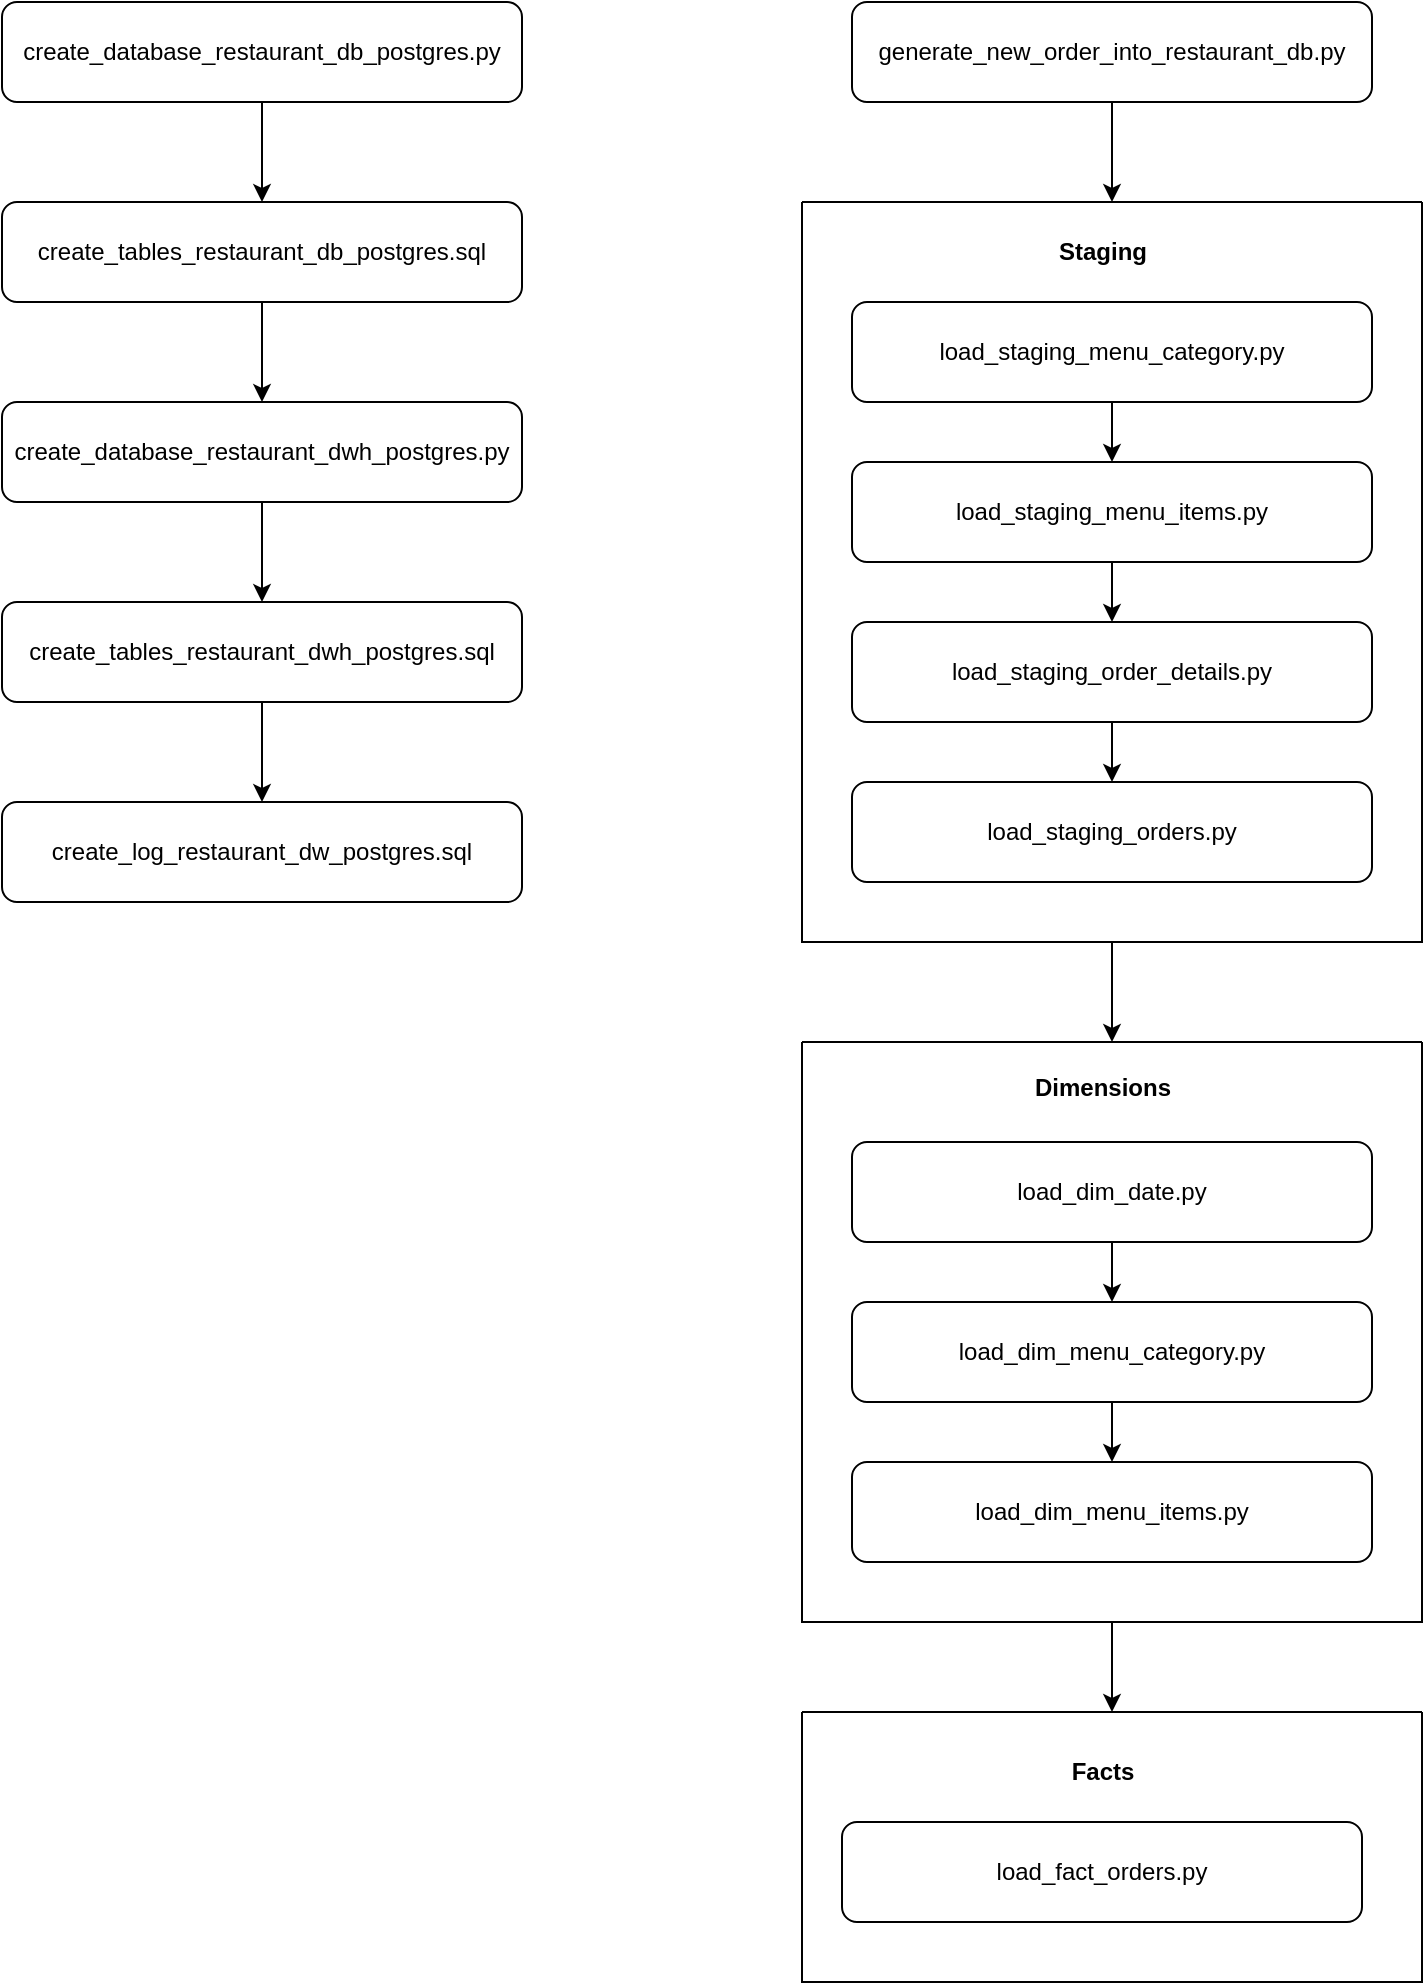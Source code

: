 <mxfile version="24.2.1" type="device">
  <diagram name="Page-1" id="-emEL0zxn9aF9Gu9s6Bu">
    <mxGraphModel dx="1235" dy="624" grid="1" gridSize="10" guides="1" tooltips="1" connect="1" arrows="1" fold="1" page="1" pageScale="1" pageWidth="850" pageHeight="1100" math="0" shadow="0">
      <root>
        <mxCell id="0" />
        <mxCell id="1" parent="0" />
        <mxCell id="imMgiVqY5En_bpLmBLoy-29" style="edgeStyle=orthogonalEdgeStyle;rounded=0;orthogonalLoop=1;jettySize=auto;html=1;entryX=0.5;entryY=0;entryDx=0;entryDy=0;" edge="1" parent="1" source="imMgiVqY5En_bpLmBLoy-1" target="imMgiVqY5En_bpLmBLoy-27">
          <mxGeometry relative="1" as="geometry">
            <mxPoint x="610" y="120" as="targetPoint" />
          </mxGeometry>
        </mxCell>
        <mxCell id="imMgiVqY5En_bpLmBLoy-1" value="generate_new_order_into_restaurant_db.py" style="rounded=1;whiteSpace=wrap;html=1;" vertex="1" parent="1">
          <mxGeometry x="465" y="40" width="260" height="50" as="geometry" />
        </mxCell>
        <mxCell id="imMgiVqY5En_bpLmBLoy-10" style="edgeStyle=orthogonalEdgeStyle;rounded=0;orthogonalLoop=1;jettySize=auto;html=1;entryX=0.5;entryY=0;entryDx=0;entryDy=0;" edge="1" parent="1" source="imMgiVqY5En_bpLmBLoy-3" target="imMgiVqY5En_bpLmBLoy-6">
          <mxGeometry relative="1" as="geometry" />
        </mxCell>
        <mxCell id="imMgiVqY5En_bpLmBLoy-3" value="create_database_restaurant_db_postgres.py" style="rounded=1;whiteSpace=wrap;html=1;" vertex="1" parent="1">
          <mxGeometry x="40" y="40" width="260" height="50" as="geometry" />
        </mxCell>
        <mxCell id="imMgiVqY5En_bpLmBLoy-12" style="edgeStyle=orthogonalEdgeStyle;rounded=0;orthogonalLoop=1;jettySize=auto;html=1;" edge="1" parent="1" source="imMgiVqY5En_bpLmBLoy-5" target="imMgiVqY5En_bpLmBLoy-8">
          <mxGeometry relative="1" as="geometry" />
        </mxCell>
        <mxCell id="imMgiVqY5En_bpLmBLoy-5" value="create_database_restaurant_dwh_postgres.py" style="rounded=1;whiteSpace=wrap;html=1;" vertex="1" parent="1">
          <mxGeometry x="40" y="240" width="260" height="50" as="geometry" />
        </mxCell>
        <mxCell id="imMgiVqY5En_bpLmBLoy-11" style="edgeStyle=orthogonalEdgeStyle;rounded=0;orthogonalLoop=1;jettySize=auto;html=1;" edge="1" parent="1" source="imMgiVqY5En_bpLmBLoy-6" target="imMgiVqY5En_bpLmBLoy-5">
          <mxGeometry relative="1" as="geometry" />
        </mxCell>
        <mxCell id="imMgiVqY5En_bpLmBLoy-6" value="create_tables_restaurant_db_postgres.sql" style="rounded=1;whiteSpace=wrap;html=1;" vertex="1" parent="1">
          <mxGeometry x="40" y="140" width="260" height="50" as="geometry" />
        </mxCell>
        <mxCell id="imMgiVqY5En_bpLmBLoy-13" style="edgeStyle=orthogonalEdgeStyle;rounded=0;orthogonalLoop=1;jettySize=auto;html=1;entryX=0.5;entryY=0;entryDx=0;entryDy=0;" edge="1" parent="1" source="imMgiVqY5En_bpLmBLoy-8" target="imMgiVqY5En_bpLmBLoy-9">
          <mxGeometry relative="1" as="geometry" />
        </mxCell>
        <mxCell id="imMgiVqY5En_bpLmBLoy-8" value="create_tables_restaurant_dwh_postgres.sql" style="rounded=1;whiteSpace=wrap;html=1;" vertex="1" parent="1">
          <mxGeometry x="40" y="340" width="260" height="50" as="geometry" />
        </mxCell>
        <mxCell id="imMgiVqY5En_bpLmBLoy-9" value="create_log_restaurant_dw_postgres.sql" style="rounded=1;whiteSpace=wrap;html=1;" vertex="1" parent="1">
          <mxGeometry x="40" y="440" width="260" height="50" as="geometry" />
        </mxCell>
        <mxCell id="imMgiVqY5En_bpLmBLoy-32" style="edgeStyle=orthogonalEdgeStyle;rounded=0;orthogonalLoop=1;jettySize=auto;html=1;exitX=0.5;exitY=1;exitDx=0;exitDy=0;entryX=0.5;entryY=0;entryDx=0;entryDy=0;" edge="1" parent="1" source="imMgiVqY5En_bpLmBLoy-27" target="imMgiVqY5En_bpLmBLoy-30">
          <mxGeometry relative="1" as="geometry" />
        </mxCell>
        <mxCell id="imMgiVqY5En_bpLmBLoy-27" value="" style="swimlane;startSize=0;" vertex="1" parent="1">
          <mxGeometry x="440" y="140" width="310" height="370" as="geometry">
            <mxRectangle x="440" y="140" width="50" height="40" as="alternateBounds" />
          </mxGeometry>
        </mxCell>
        <mxCell id="imMgiVqY5En_bpLmBLoy-28" value="&lt;b&gt;Staging&lt;/b&gt;" style="text;html=1;align=center;verticalAlign=middle;resizable=0;points=[];autosize=1;strokeColor=none;fillColor=none;" vertex="1" parent="imMgiVqY5En_bpLmBLoy-27">
          <mxGeometry x="115" y="10" width="70" height="30" as="geometry" />
        </mxCell>
        <mxCell id="imMgiVqY5En_bpLmBLoy-24" style="edgeStyle=orthogonalEdgeStyle;rounded=0;orthogonalLoop=1;jettySize=auto;html=1;entryX=0.5;entryY=0;entryDx=0;entryDy=0;" edge="1" parent="imMgiVqY5En_bpLmBLoy-27" source="imMgiVqY5En_bpLmBLoy-14" target="imMgiVqY5En_bpLmBLoy-15">
          <mxGeometry relative="1" as="geometry" />
        </mxCell>
        <mxCell id="imMgiVqY5En_bpLmBLoy-14" value="load_staging_menu_category.py" style="rounded=1;whiteSpace=wrap;html=1;" vertex="1" parent="imMgiVqY5En_bpLmBLoy-27">
          <mxGeometry x="25" y="50" width="260" height="50" as="geometry" />
        </mxCell>
        <mxCell id="imMgiVqY5En_bpLmBLoy-25" style="edgeStyle=orthogonalEdgeStyle;rounded=0;orthogonalLoop=1;jettySize=auto;html=1;exitX=0.5;exitY=1;exitDx=0;exitDy=0;entryX=0.5;entryY=0;entryDx=0;entryDy=0;" edge="1" parent="imMgiVqY5En_bpLmBLoy-27" source="imMgiVqY5En_bpLmBLoy-15" target="imMgiVqY5En_bpLmBLoy-16">
          <mxGeometry relative="1" as="geometry" />
        </mxCell>
        <mxCell id="imMgiVqY5En_bpLmBLoy-15" value="load_staging_menu_items.py" style="rounded=1;whiteSpace=wrap;html=1;" vertex="1" parent="imMgiVqY5En_bpLmBLoy-27">
          <mxGeometry x="25" y="130" width="260" height="50" as="geometry" />
        </mxCell>
        <mxCell id="imMgiVqY5En_bpLmBLoy-26" style="edgeStyle=orthogonalEdgeStyle;rounded=0;orthogonalLoop=1;jettySize=auto;html=1;exitX=0.5;exitY=1;exitDx=0;exitDy=0;entryX=0.5;entryY=0;entryDx=0;entryDy=0;" edge="1" parent="imMgiVqY5En_bpLmBLoy-27" source="imMgiVqY5En_bpLmBLoy-16" target="imMgiVqY5En_bpLmBLoy-17">
          <mxGeometry relative="1" as="geometry" />
        </mxCell>
        <mxCell id="imMgiVqY5En_bpLmBLoy-16" value="load_staging_order_details.py" style="rounded=1;whiteSpace=wrap;html=1;" vertex="1" parent="imMgiVqY5En_bpLmBLoy-27">
          <mxGeometry x="25" y="210" width="260" height="50" as="geometry" />
        </mxCell>
        <mxCell id="imMgiVqY5En_bpLmBLoy-17" value="load_staging_orders.py" style="rounded=1;whiteSpace=wrap;html=1;" vertex="1" parent="imMgiVqY5En_bpLmBLoy-27">
          <mxGeometry x="25" y="290" width="260" height="50" as="geometry" />
        </mxCell>
        <mxCell id="imMgiVqY5En_bpLmBLoy-40" style="edgeStyle=orthogonalEdgeStyle;rounded=0;orthogonalLoop=1;jettySize=auto;html=1;entryX=0.5;entryY=0;entryDx=0;entryDy=0;" edge="1" parent="1" source="imMgiVqY5En_bpLmBLoy-30" target="imMgiVqY5En_bpLmBLoy-38">
          <mxGeometry relative="1" as="geometry" />
        </mxCell>
        <mxCell id="imMgiVqY5En_bpLmBLoy-30" value="" style="swimlane;startSize=0;" vertex="1" parent="1">
          <mxGeometry x="440" y="560" width="310" height="290" as="geometry" />
        </mxCell>
        <mxCell id="imMgiVqY5En_bpLmBLoy-20" value="load_dim_menu_items.py" style="rounded=1;whiteSpace=wrap;html=1;" vertex="1" parent="imMgiVqY5En_bpLmBLoy-30">
          <mxGeometry x="25" y="210" width="260" height="50" as="geometry" />
        </mxCell>
        <mxCell id="imMgiVqY5En_bpLmBLoy-35" style="edgeStyle=orthogonalEdgeStyle;rounded=0;orthogonalLoop=1;jettySize=auto;html=1;exitX=0.5;exitY=1;exitDx=0;exitDy=0;entryX=0.5;entryY=0;entryDx=0;entryDy=0;" edge="1" parent="imMgiVqY5En_bpLmBLoy-30" source="imMgiVqY5En_bpLmBLoy-19" target="imMgiVqY5En_bpLmBLoy-20">
          <mxGeometry relative="1" as="geometry" />
        </mxCell>
        <mxCell id="imMgiVqY5En_bpLmBLoy-19" value="load_dim_menu_category.py" style="rounded=1;whiteSpace=wrap;html=1;" vertex="1" parent="imMgiVqY5En_bpLmBLoy-30">
          <mxGeometry x="25" y="130" width="260" height="50" as="geometry" />
        </mxCell>
        <mxCell id="imMgiVqY5En_bpLmBLoy-33" style="edgeStyle=orthogonalEdgeStyle;rounded=0;orthogonalLoop=1;jettySize=auto;html=1;entryX=0.5;entryY=0;entryDx=0;entryDy=0;" edge="1" parent="imMgiVqY5En_bpLmBLoy-30" source="imMgiVqY5En_bpLmBLoy-18" target="imMgiVqY5En_bpLmBLoy-19">
          <mxGeometry relative="1" as="geometry" />
        </mxCell>
        <mxCell id="imMgiVqY5En_bpLmBLoy-18" value="load_dim_date.py" style="rounded=1;whiteSpace=wrap;html=1;" vertex="1" parent="imMgiVqY5En_bpLmBLoy-30">
          <mxGeometry x="25" y="50" width="260" height="50" as="geometry" />
        </mxCell>
        <mxCell id="imMgiVqY5En_bpLmBLoy-31" value="Dimensions" style="text;html=1;align=center;verticalAlign=middle;resizable=0;points=[];autosize=1;strokeColor=none;fillColor=none;fontStyle=1" vertex="1" parent="imMgiVqY5En_bpLmBLoy-30">
          <mxGeometry x="105" y="8" width="90" height="30" as="geometry" />
        </mxCell>
        <mxCell id="imMgiVqY5En_bpLmBLoy-38" value="" style="swimlane;startSize=0;" vertex="1" parent="1">
          <mxGeometry x="440" y="895" width="310" height="135" as="geometry" />
        </mxCell>
        <mxCell id="imMgiVqY5En_bpLmBLoy-39" value="Facts" style="text;html=1;align=center;verticalAlign=middle;resizable=0;points=[];autosize=1;strokeColor=none;fillColor=none;fontStyle=1" vertex="1" parent="imMgiVqY5En_bpLmBLoy-38">
          <mxGeometry x="125" y="15" width="50" height="30" as="geometry" />
        </mxCell>
        <mxCell id="imMgiVqY5En_bpLmBLoy-21" value="load_fact_orders.py" style="rounded=1;whiteSpace=wrap;html=1;" vertex="1" parent="imMgiVqY5En_bpLmBLoy-38">
          <mxGeometry x="20" y="55" width="260" height="50" as="geometry" />
        </mxCell>
      </root>
    </mxGraphModel>
  </diagram>
</mxfile>
